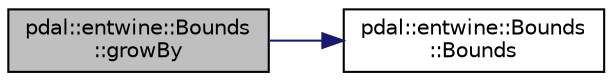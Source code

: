 digraph "pdal::entwine::Bounds::growBy"
{
  edge [fontname="Helvetica",fontsize="10",labelfontname="Helvetica",labelfontsize="10"];
  node [fontname="Helvetica",fontsize="10",shape=record];
  rankdir="LR";
  Node1 [label="pdal::entwine::Bounds\l::growBy",height=0.2,width=0.4,color="black", fillcolor="grey75", style="filled", fontcolor="black"];
  Node1 -> Node2 [color="midnightblue",fontsize="10",style="solid",fontname="Helvetica"];
  Node2 [label="pdal::entwine::Bounds\l::Bounds",height=0.2,width=0.4,color="black", fillcolor="white", style="filled",URL="$classpdal_1_1entwine_1_1Bounds.html#a8989e87594d635e40c19641d7c15f62d"];
}
